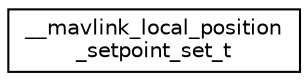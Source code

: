 digraph "Graphical Class Hierarchy"
{
 // INTERACTIVE_SVG=YES
  edge [fontname="Helvetica",fontsize="10",labelfontname="Helvetica",labelfontsize="10"];
  node [fontname="Helvetica",fontsize="10",shape=record];
  rankdir="LR";
  Node1 [label="__mavlink_local_position\l_setpoint_set_t",height=0.2,width=0.4,color="black", fillcolor="white", style="filled",URL="$struct____mavlink__local__position__setpoint__set__t.html"];
}
